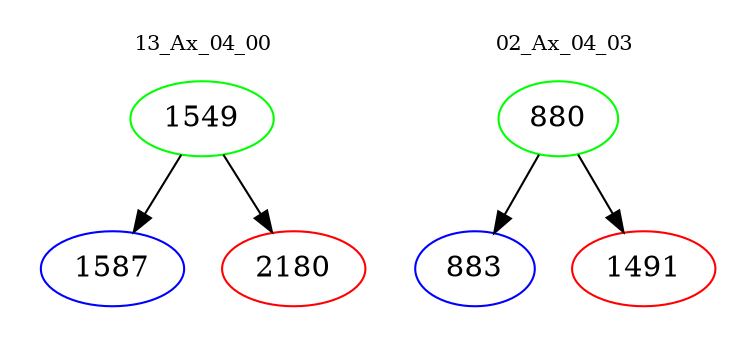 digraph{
subgraph cluster_0 {
color = white
label = "13_Ax_04_00";
fontsize=10;
T0_1549 [label="1549", color="green"]
T0_1549 -> T0_1587 [color="black"]
T0_1587 [label="1587", color="blue"]
T0_1549 -> T0_2180 [color="black"]
T0_2180 [label="2180", color="red"]
}
subgraph cluster_1 {
color = white
label = "02_Ax_04_03";
fontsize=10;
T1_880 [label="880", color="green"]
T1_880 -> T1_883 [color="black"]
T1_883 [label="883", color="blue"]
T1_880 -> T1_1491 [color="black"]
T1_1491 [label="1491", color="red"]
}
}
